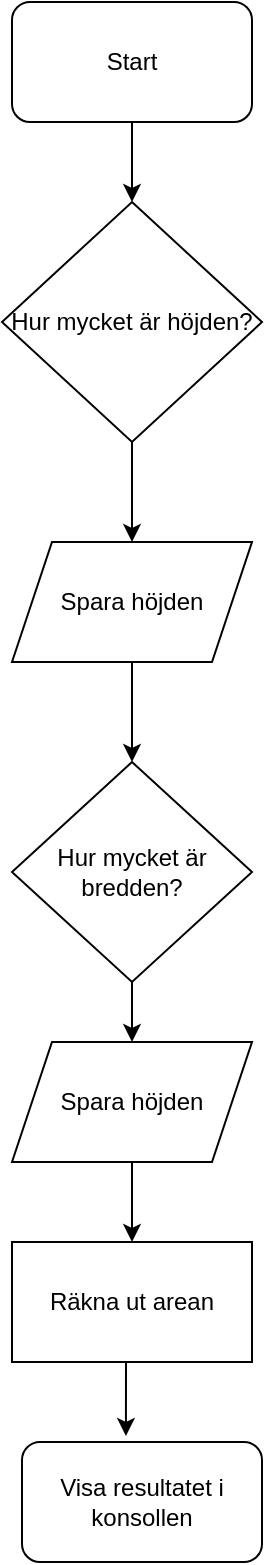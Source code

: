 <mxfile version="15.4.1" type="device"><diagram id="GPOPR0J4OypOtnkFpK6c" name="Page-1"><mxGraphModel dx="868" dy="492" grid="1" gridSize="10" guides="1" tooltips="1" connect="1" arrows="1" fold="1" page="1" pageScale="1" pageWidth="850" pageHeight="1100" math="0" shadow="0"><root><mxCell id="0"/><mxCell id="1" parent="0"/><mxCell id="oGKNqK4B1hXkTQDBrMND-8" style="edgeStyle=orthogonalEdgeStyle;rounded=0;orthogonalLoop=1;jettySize=auto;html=1;exitX=0.5;exitY=1;exitDx=0;exitDy=0;" edge="1" parent="1" source="oGKNqK4B1hXkTQDBrMND-1"><mxGeometry relative="1" as="geometry"><mxPoint x="170" y="150" as="targetPoint"/></mxGeometry></mxCell><mxCell id="oGKNqK4B1hXkTQDBrMND-1" value="Start" style="rounded=1;whiteSpace=wrap;html=1;" vertex="1" parent="1"><mxGeometry x="110" y="50" width="120" height="60" as="geometry"/></mxCell><mxCell id="oGKNqK4B1hXkTQDBrMND-6" style="edgeStyle=orthogonalEdgeStyle;rounded=0;orthogonalLoop=1;jettySize=auto;html=1;startArrow=none;" edge="1" parent="1" source="oGKNqK4B1hXkTQDBrMND-2"><mxGeometry relative="1" as="geometry"><mxPoint x="169.5" y="180" as="targetPoint"/><mxPoint x="169.5" y="190" as="sourcePoint"/><Array as="points"><mxPoint x="169.5" y="200"/></Array></mxGeometry></mxCell><mxCell id="oGKNqK4B1hXkTQDBrMND-12" style="edgeStyle=orthogonalEdgeStyle;rounded=0;orthogonalLoop=1;jettySize=auto;html=1;exitX=0.5;exitY=1;exitDx=0;exitDy=0;entryX=0.5;entryY=0;entryDx=0;entryDy=0;" edge="1" parent="1" source="oGKNqK4B1hXkTQDBrMND-5" target="oGKNqK4B1hXkTQDBrMND-11"><mxGeometry relative="1" as="geometry"/></mxCell><mxCell id="oGKNqK4B1hXkTQDBrMND-5" value="Spara höjden" style="shape=parallelogram;perimeter=parallelogramPerimeter;whiteSpace=wrap;html=1;fixedSize=1;" vertex="1" parent="1"><mxGeometry x="110" y="320" width="120" height="60" as="geometry"/></mxCell><mxCell id="oGKNqK4B1hXkTQDBrMND-10" style="edgeStyle=orthogonalEdgeStyle;rounded=0;orthogonalLoop=1;jettySize=auto;html=1;exitX=0.5;exitY=1;exitDx=0;exitDy=0;entryX=0.5;entryY=0;entryDx=0;entryDy=0;" edge="1" parent="1" source="oGKNqK4B1hXkTQDBrMND-2" target="oGKNqK4B1hXkTQDBrMND-5"><mxGeometry relative="1" as="geometry"/></mxCell><mxCell id="oGKNqK4B1hXkTQDBrMND-2" value="Hur mycket är höjden?" style="rhombus;whiteSpace=wrap;html=1;" vertex="1" parent="1"><mxGeometry x="105" y="150" width="130" height="120" as="geometry"/></mxCell><mxCell id="oGKNqK4B1hXkTQDBrMND-18" style="edgeStyle=orthogonalEdgeStyle;rounded=0;orthogonalLoop=1;jettySize=auto;html=1;exitX=0.5;exitY=1;exitDx=0;exitDy=0;entryX=0.5;entryY=0;entryDx=0;entryDy=0;" edge="1" parent="1" source="oGKNqK4B1hXkTQDBrMND-11" target="oGKNqK4B1hXkTQDBrMND-13"><mxGeometry relative="1" as="geometry"/></mxCell><mxCell id="oGKNqK4B1hXkTQDBrMND-11" value="Hur mycket är bredden?" style="rhombus;whiteSpace=wrap;html=1;" vertex="1" parent="1"><mxGeometry x="110" y="430" width="120" height="110" as="geometry"/></mxCell><mxCell id="oGKNqK4B1hXkTQDBrMND-19" style="edgeStyle=orthogonalEdgeStyle;rounded=0;orthogonalLoop=1;jettySize=auto;html=1;exitX=0.5;exitY=1;exitDx=0;exitDy=0;entryX=0.5;entryY=0;entryDx=0;entryDy=0;" edge="1" parent="1" source="oGKNqK4B1hXkTQDBrMND-13" target="oGKNqK4B1hXkTQDBrMND-16"><mxGeometry relative="1" as="geometry"/></mxCell><mxCell id="oGKNqK4B1hXkTQDBrMND-13" value="Spara höjden" style="shape=parallelogram;perimeter=parallelogramPerimeter;whiteSpace=wrap;html=1;fixedSize=1;" vertex="1" parent="1"><mxGeometry x="110" y="570" width="120" height="60" as="geometry"/></mxCell><mxCell id="oGKNqK4B1hXkTQDBrMND-21" style="edgeStyle=orthogonalEdgeStyle;rounded=0;orthogonalLoop=1;jettySize=auto;html=1;exitX=0.5;exitY=1;exitDx=0;exitDy=0;entryX=0.433;entryY=-0.05;entryDx=0;entryDy=0;entryPerimeter=0;" edge="1" parent="1" source="oGKNqK4B1hXkTQDBrMND-16" target="oGKNqK4B1hXkTQDBrMND-20"><mxGeometry relative="1" as="geometry"/></mxCell><mxCell id="oGKNqK4B1hXkTQDBrMND-16" value="Räkna ut arean" style="rounded=0;whiteSpace=wrap;html=1;" vertex="1" parent="1"><mxGeometry x="110" y="670" width="120" height="60" as="geometry"/></mxCell><mxCell id="oGKNqK4B1hXkTQDBrMND-20" value="Visa resultatet i konsollen" style="rounded=1;whiteSpace=wrap;html=1;" vertex="1" parent="1"><mxGeometry x="115" y="770" width="120" height="60" as="geometry"/></mxCell></root></mxGraphModel></diagram></mxfile>